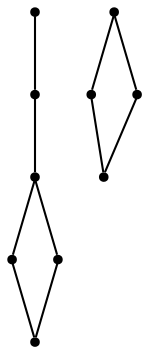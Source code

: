graph {
  node [shape=point,comment="{\"directed\":false,\"doi\":\"10.1007/978-3-642-11805-0_8\",\"figure\":\"3 (1)\"}"]

  v0 [pos="978.6652591705322,653.7668268654563"]
  v1 [pos="956.1485086219255,680.839147422097"]
  v2 [pos="977.66452389207,712.3505917913263"]
  v3 [pos="955.2728612766709,739.3604557661577"]
  v4 [pos="976.7888765468153,828.1427412137118"]
  v5 [pos="954.147038065001,855.0275012207031"]
  v6 [pos="956.7739801007648,622.1927987116034"]
  v7 [pos="933.1314063404881,712.8507532570579"]
  v8 [pos="954.897597477048,797.7567237437855"]
  v9 [pos="932.2557589952335,828.5803824962269"]

  v0 -- v1 [id="-1",pos="978.6652591705322,653.7668268654563 978.8945817459461,677.2127859913219 959.6886848272279,677.3003015275435 956.1485086219255,680.839147422097"]
  v9 -- v5 [id="-2",pos="932.2557589952335,828.5803824962269 931.9138191045716,853.1225754755194 957.1367891888285,853.3685857183283 954.147038065001,855.0275012207031"]
  v7 -- v3 [id="-3",pos="933.1314063404881,712.8507532570579 932.7894982626271,737.3888757462935 958.0124047212822,737.6305610934171 955.2728612766709,739.3604557661577"]
  v8 -- v9 [id="-4",pos="954.897597477048,797.7567237437855 941.8754250814748,801.3245718799938 931.9138191045716,806.8100660428133 932.2557589952335,828.5803824962269"]
  v8 -- v4 [id="-5",pos="954.897597477048,797.7567237437855 957.5829319088957,795.1722805647416 976.9639901094658,802.9128262190385 976.7888765468153,828.1427412137118"]
  v1 -- v7 [id="-6",pos="956.1485086219255,680.839147422097 942.7510406139285,685.590872150768 932.7894982626271,691.0720414179021 933.1314063404881,712.8507532570579"]
  v1 -- v2 [id="-7",pos="956.1485086219255,680.839147422097 958.4627467310705,679.4385808355158 977.8396692675213,687.1788720841841 977.66452389207,712.3505917913263"]
  v6 -- v0 [id="-8",pos="956.7739801007648,622.1927987116034 959.5135235453761,620.7965570207076 978.8945817459461,628.5368482693759 978.6652591705322,653.7668268654563"]
  v4 -- v5 [id="-9",pos="976.7888765468153,828.1427412137118 976.9639901094658,851.5887639409846 957.7580295651458,851.6762794772061 954.147038065001,855.0275012207031"]
  v2 -- v3 [id="-10",pos="977.66452389207,712.3505917913263 977.8396692675213,735.8550642117586 958.6337087232013,735.9425797479803 955.2728612766709,739.3604557661577"]
}